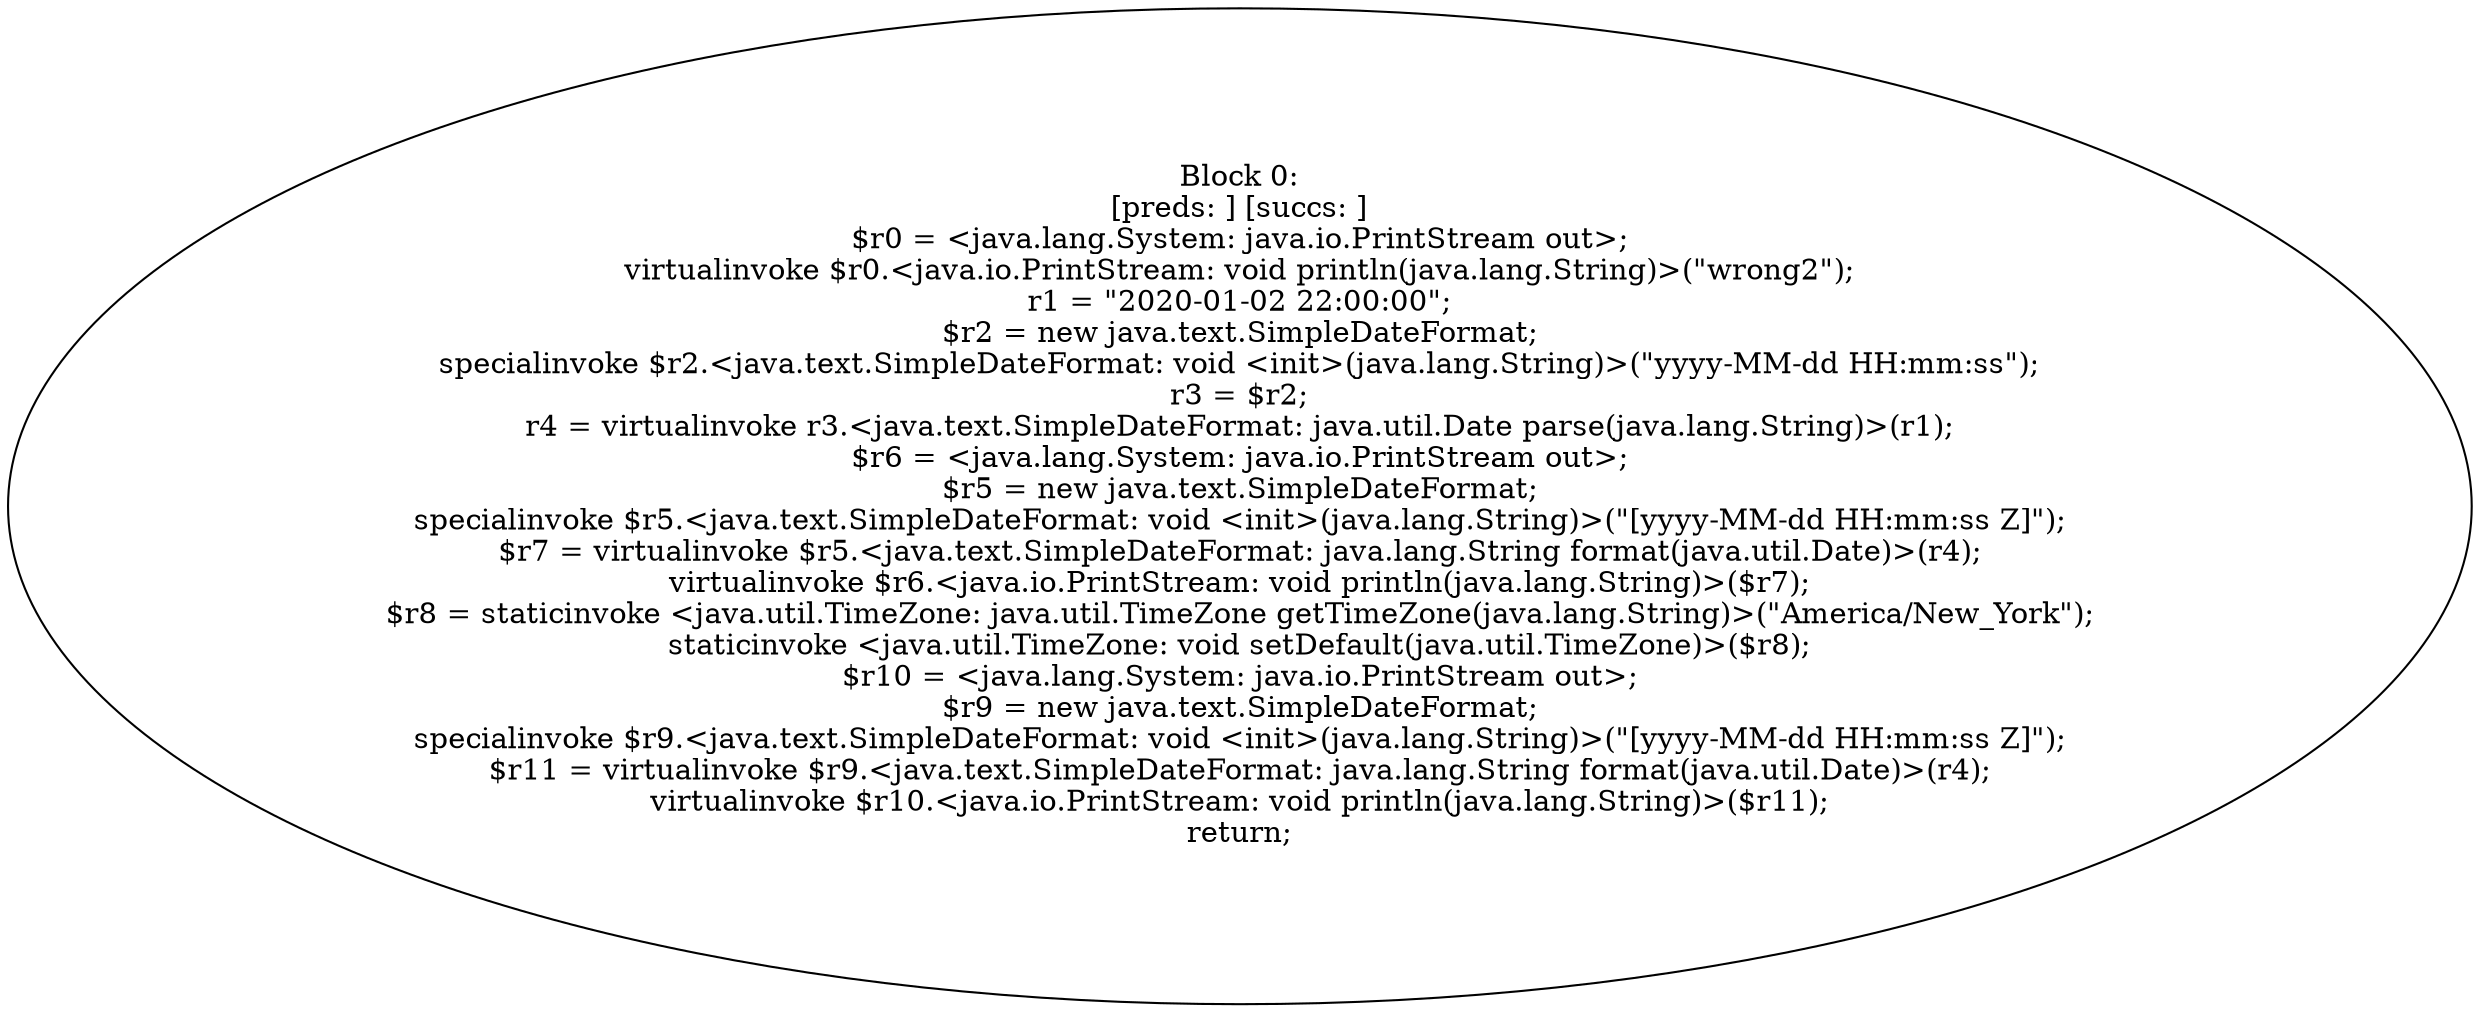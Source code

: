 digraph "unitGraph" {
    "Block 0:
[preds: ] [succs: ]
$r0 = <java.lang.System: java.io.PrintStream out>;
virtualinvoke $r0.<java.io.PrintStream: void println(java.lang.String)>(\"wrong2\");
r1 = \"2020-01-02 22:00:00\";
$r2 = new java.text.SimpleDateFormat;
specialinvoke $r2.<java.text.SimpleDateFormat: void <init>(java.lang.String)>(\"yyyy-MM-dd HH:mm:ss\");
r3 = $r2;
r4 = virtualinvoke r3.<java.text.SimpleDateFormat: java.util.Date parse(java.lang.String)>(r1);
$r6 = <java.lang.System: java.io.PrintStream out>;
$r5 = new java.text.SimpleDateFormat;
specialinvoke $r5.<java.text.SimpleDateFormat: void <init>(java.lang.String)>(\"[yyyy-MM-dd HH:mm:ss Z]\");
$r7 = virtualinvoke $r5.<java.text.SimpleDateFormat: java.lang.String format(java.util.Date)>(r4);
virtualinvoke $r6.<java.io.PrintStream: void println(java.lang.String)>($r7);
$r8 = staticinvoke <java.util.TimeZone: java.util.TimeZone getTimeZone(java.lang.String)>(\"America/New_York\");
staticinvoke <java.util.TimeZone: void setDefault(java.util.TimeZone)>($r8);
$r10 = <java.lang.System: java.io.PrintStream out>;
$r9 = new java.text.SimpleDateFormat;
specialinvoke $r9.<java.text.SimpleDateFormat: void <init>(java.lang.String)>(\"[yyyy-MM-dd HH:mm:ss Z]\");
$r11 = virtualinvoke $r9.<java.text.SimpleDateFormat: java.lang.String format(java.util.Date)>(r4);
virtualinvoke $r10.<java.io.PrintStream: void println(java.lang.String)>($r11);
return;
"
}
